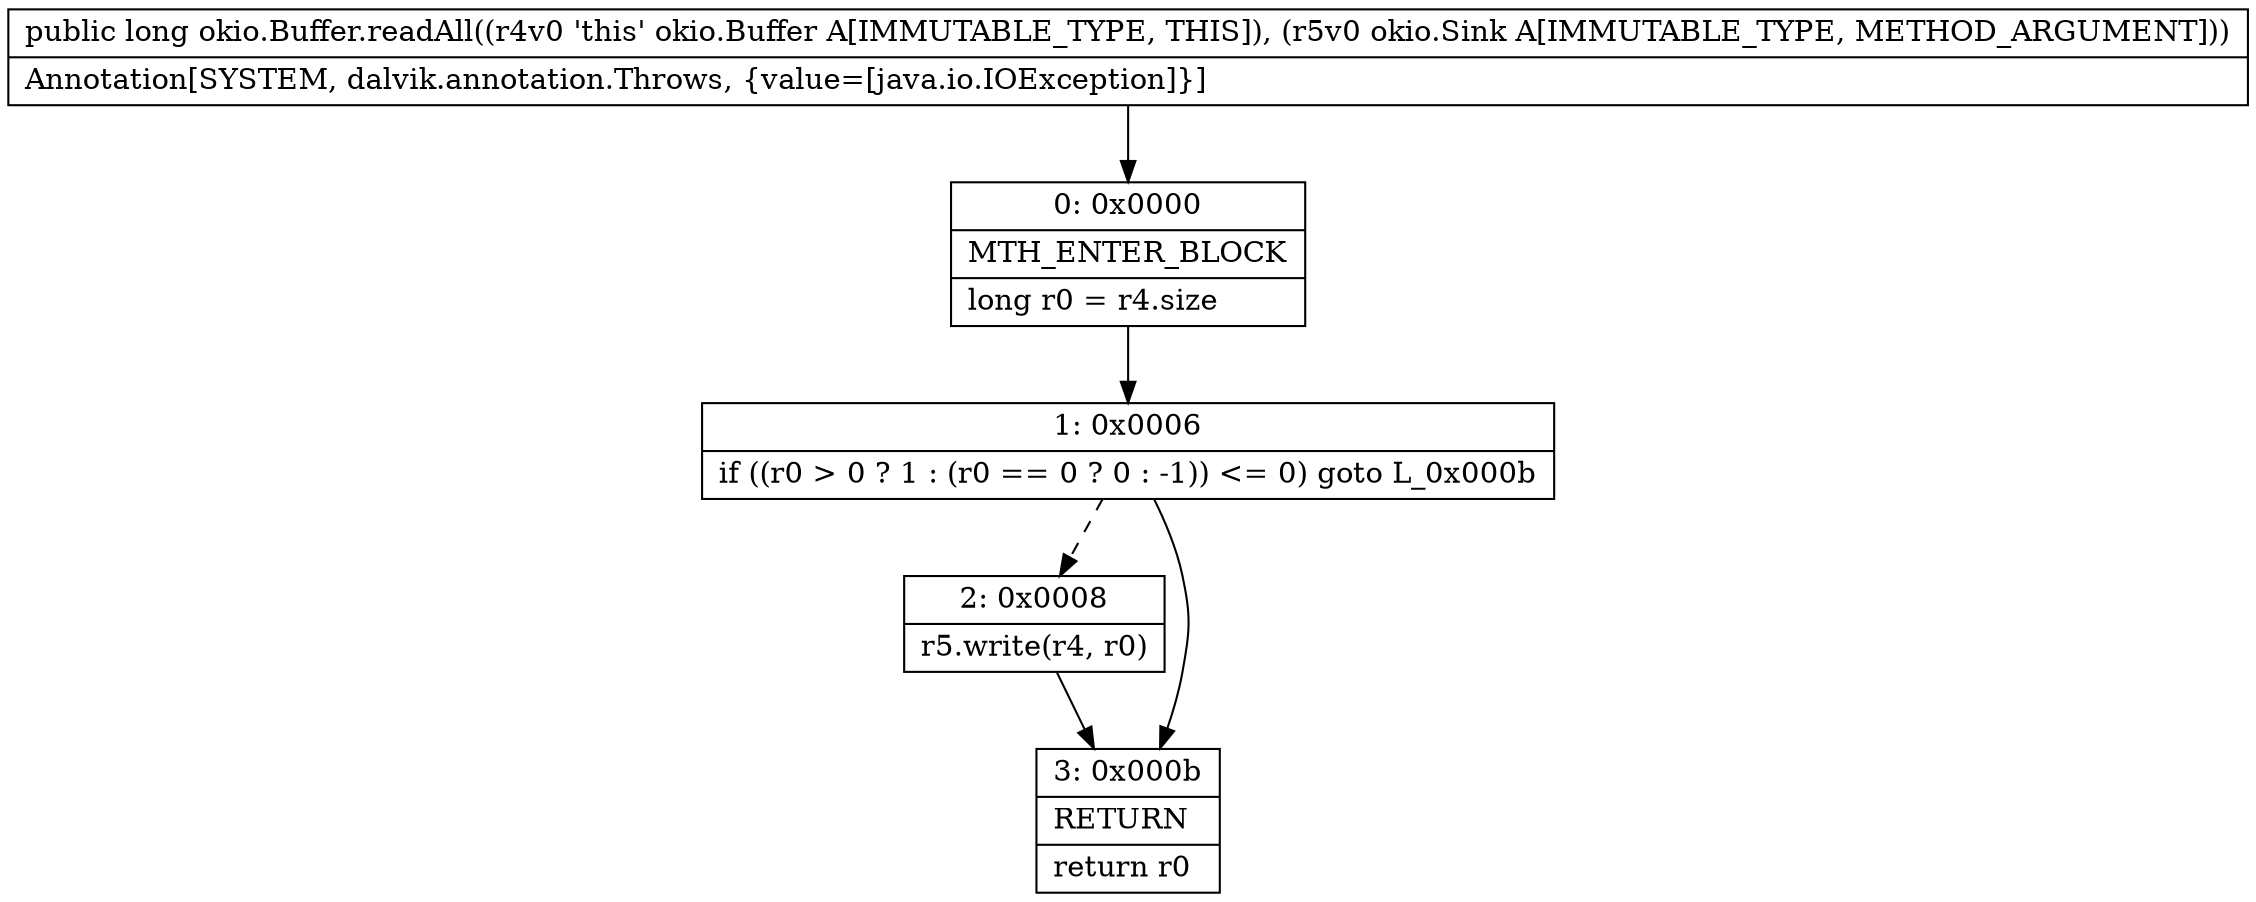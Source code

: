 digraph "CFG forokio.Buffer.readAll(Lokio\/Sink;)J" {
Node_0 [shape=record,label="{0\:\ 0x0000|MTH_ENTER_BLOCK\l|long r0 = r4.size\l}"];
Node_1 [shape=record,label="{1\:\ 0x0006|if ((r0 \> 0 ? 1 : (r0 == 0 ? 0 : \-1)) \<= 0) goto L_0x000b\l}"];
Node_2 [shape=record,label="{2\:\ 0x0008|r5.write(r4, r0)\l}"];
Node_3 [shape=record,label="{3\:\ 0x000b|RETURN\l|return r0\l}"];
MethodNode[shape=record,label="{public long okio.Buffer.readAll((r4v0 'this' okio.Buffer A[IMMUTABLE_TYPE, THIS]), (r5v0 okio.Sink A[IMMUTABLE_TYPE, METHOD_ARGUMENT]))  | Annotation[SYSTEM, dalvik.annotation.Throws, \{value=[java.io.IOException]\}]\l}"];
MethodNode -> Node_0;
Node_0 -> Node_1;
Node_1 -> Node_2[style=dashed];
Node_1 -> Node_3;
Node_2 -> Node_3;
}

